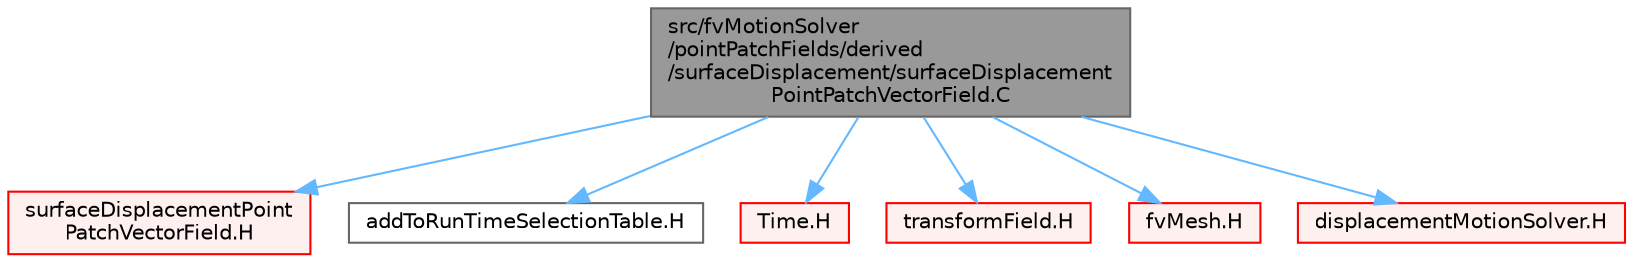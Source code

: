 digraph "src/fvMotionSolver/pointPatchFields/derived/surfaceDisplacement/surfaceDisplacementPointPatchVectorField.C"
{
 // LATEX_PDF_SIZE
  bgcolor="transparent";
  edge [fontname=Helvetica,fontsize=10,labelfontname=Helvetica,labelfontsize=10];
  node [fontname=Helvetica,fontsize=10,shape=box,height=0.2,width=0.4];
  Node1 [id="Node000001",label="src/fvMotionSolver\l/pointPatchFields/derived\l/surfaceDisplacement/surfaceDisplacement\lPointPatchVectorField.C",height=0.2,width=0.4,color="gray40", fillcolor="grey60", style="filled", fontcolor="black",tooltip=" "];
  Node1 -> Node2 [id="edge1_Node000001_Node000002",color="steelblue1",style="solid",tooltip=" "];
  Node2 [id="Node000002",label="surfaceDisplacementPoint\lPatchVectorField.H",height=0.2,width=0.4,color="red", fillcolor="#FFF0F0", style="filled",URL="$surfaceDisplacementPointPatchVectorField_8H.html",tooltip=" "];
  Node1 -> Node275 [id="edge2_Node000001_Node000275",color="steelblue1",style="solid",tooltip=" "];
  Node275 [id="Node000275",label="addToRunTimeSelectionTable.H",height=0.2,width=0.4,color="grey40", fillcolor="white", style="filled",URL="$addToRunTimeSelectionTable_8H.html",tooltip="Macros for easy insertion into run-time selection tables."];
  Node1 -> Node276 [id="edge3_Node000001_Node000276",color="steelblue1",style="solid",tooltip=" "];
  Node276 [id="Node000276",label="Time.H",height=0.2,width=0.4,color="red", fillcolor="#FFF0F0", style="filled",URL="$Time_8H.html",tooltip=" "];
  Node1 -> Node315 [id="edge4_Node000001_Node000315",color="steelblue1",style="solid",tooltip=" "];
  Node315 [id="Node000315",label="transformField.H",height=0.2,width=0.4,color="red", fillcolor="#FFF0F0", style="filled",URL="$transformField_8H.html",tooltip="Spatial transformation functions for primitive fields."];
  Node1 -> Node330 [id="edge5_Node000001_Node000330",color="steelblue1",style="solid",tooltip=" "];
  Node330 [id="Node000330",label="fvMesh.H",height=0.2,width=0.4,color="red", fillcolor="#FFF0F0", style="filled",URL="$fvMesh_8H.html",tooltip=" "];
  Node1 -> Node398 [id="edge6_Node000001_Node000398",color="steelblue1",style="solid",tooltip=" "];
  Node398 [id="Node000398",label="displacementMotionSolver.H",height=0.2,width=0.4,color="red", fillcolor="#FFF0F0", style="filled",URL="$displacementMotionSolver_8H.html",tooltip=" "];
}
